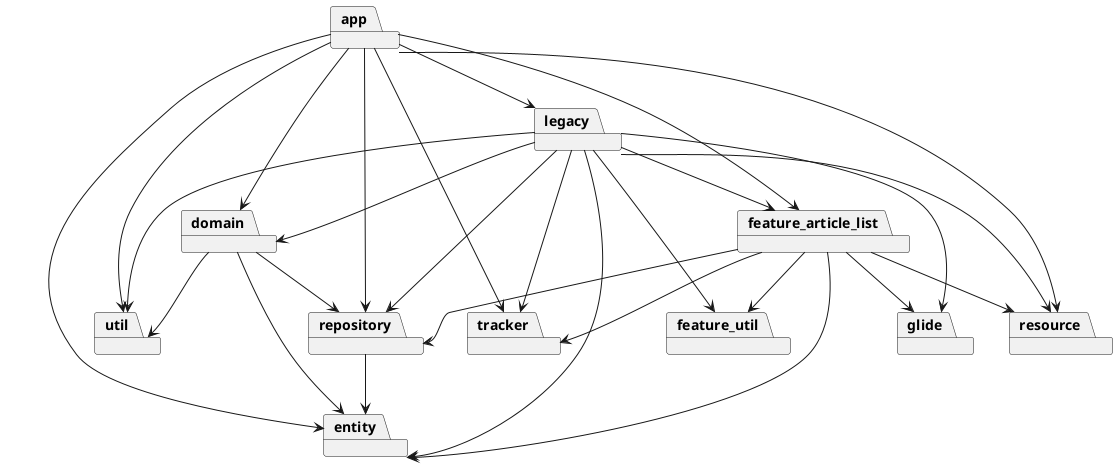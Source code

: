 @startuml

package app
package repository
package entity
package domain
package legacy
package feature_article_list
package feature_util
package glide
package resource
package util
package tracker

app -down-> repository
app -down-> entity
app -down-> domain
app -down-> legacy
app -down-> feature_article_list
app -down-> resource
app -down-> util
app -down-> tracker

domain -down-> entity
domain -down-> repository
domain -down-> util

feature_article_list -down-> repository
feature_article_list -down-> entity
feature_article_list -down-> glide
feature_article_list -down-> feature_util
feature_article_list -down-> resource
feature_article_list -down-> tracker

legacy -down-> repository
legacy -down-> entity
legacy -down-> domain
legacy -down-> feature_util
legacy -down-> feature_article_list
legacy -down-> resource
legacy -down-> util
legacy -down-> tracker
legacy -down-> glide

repository -down-> entity

@enduml
